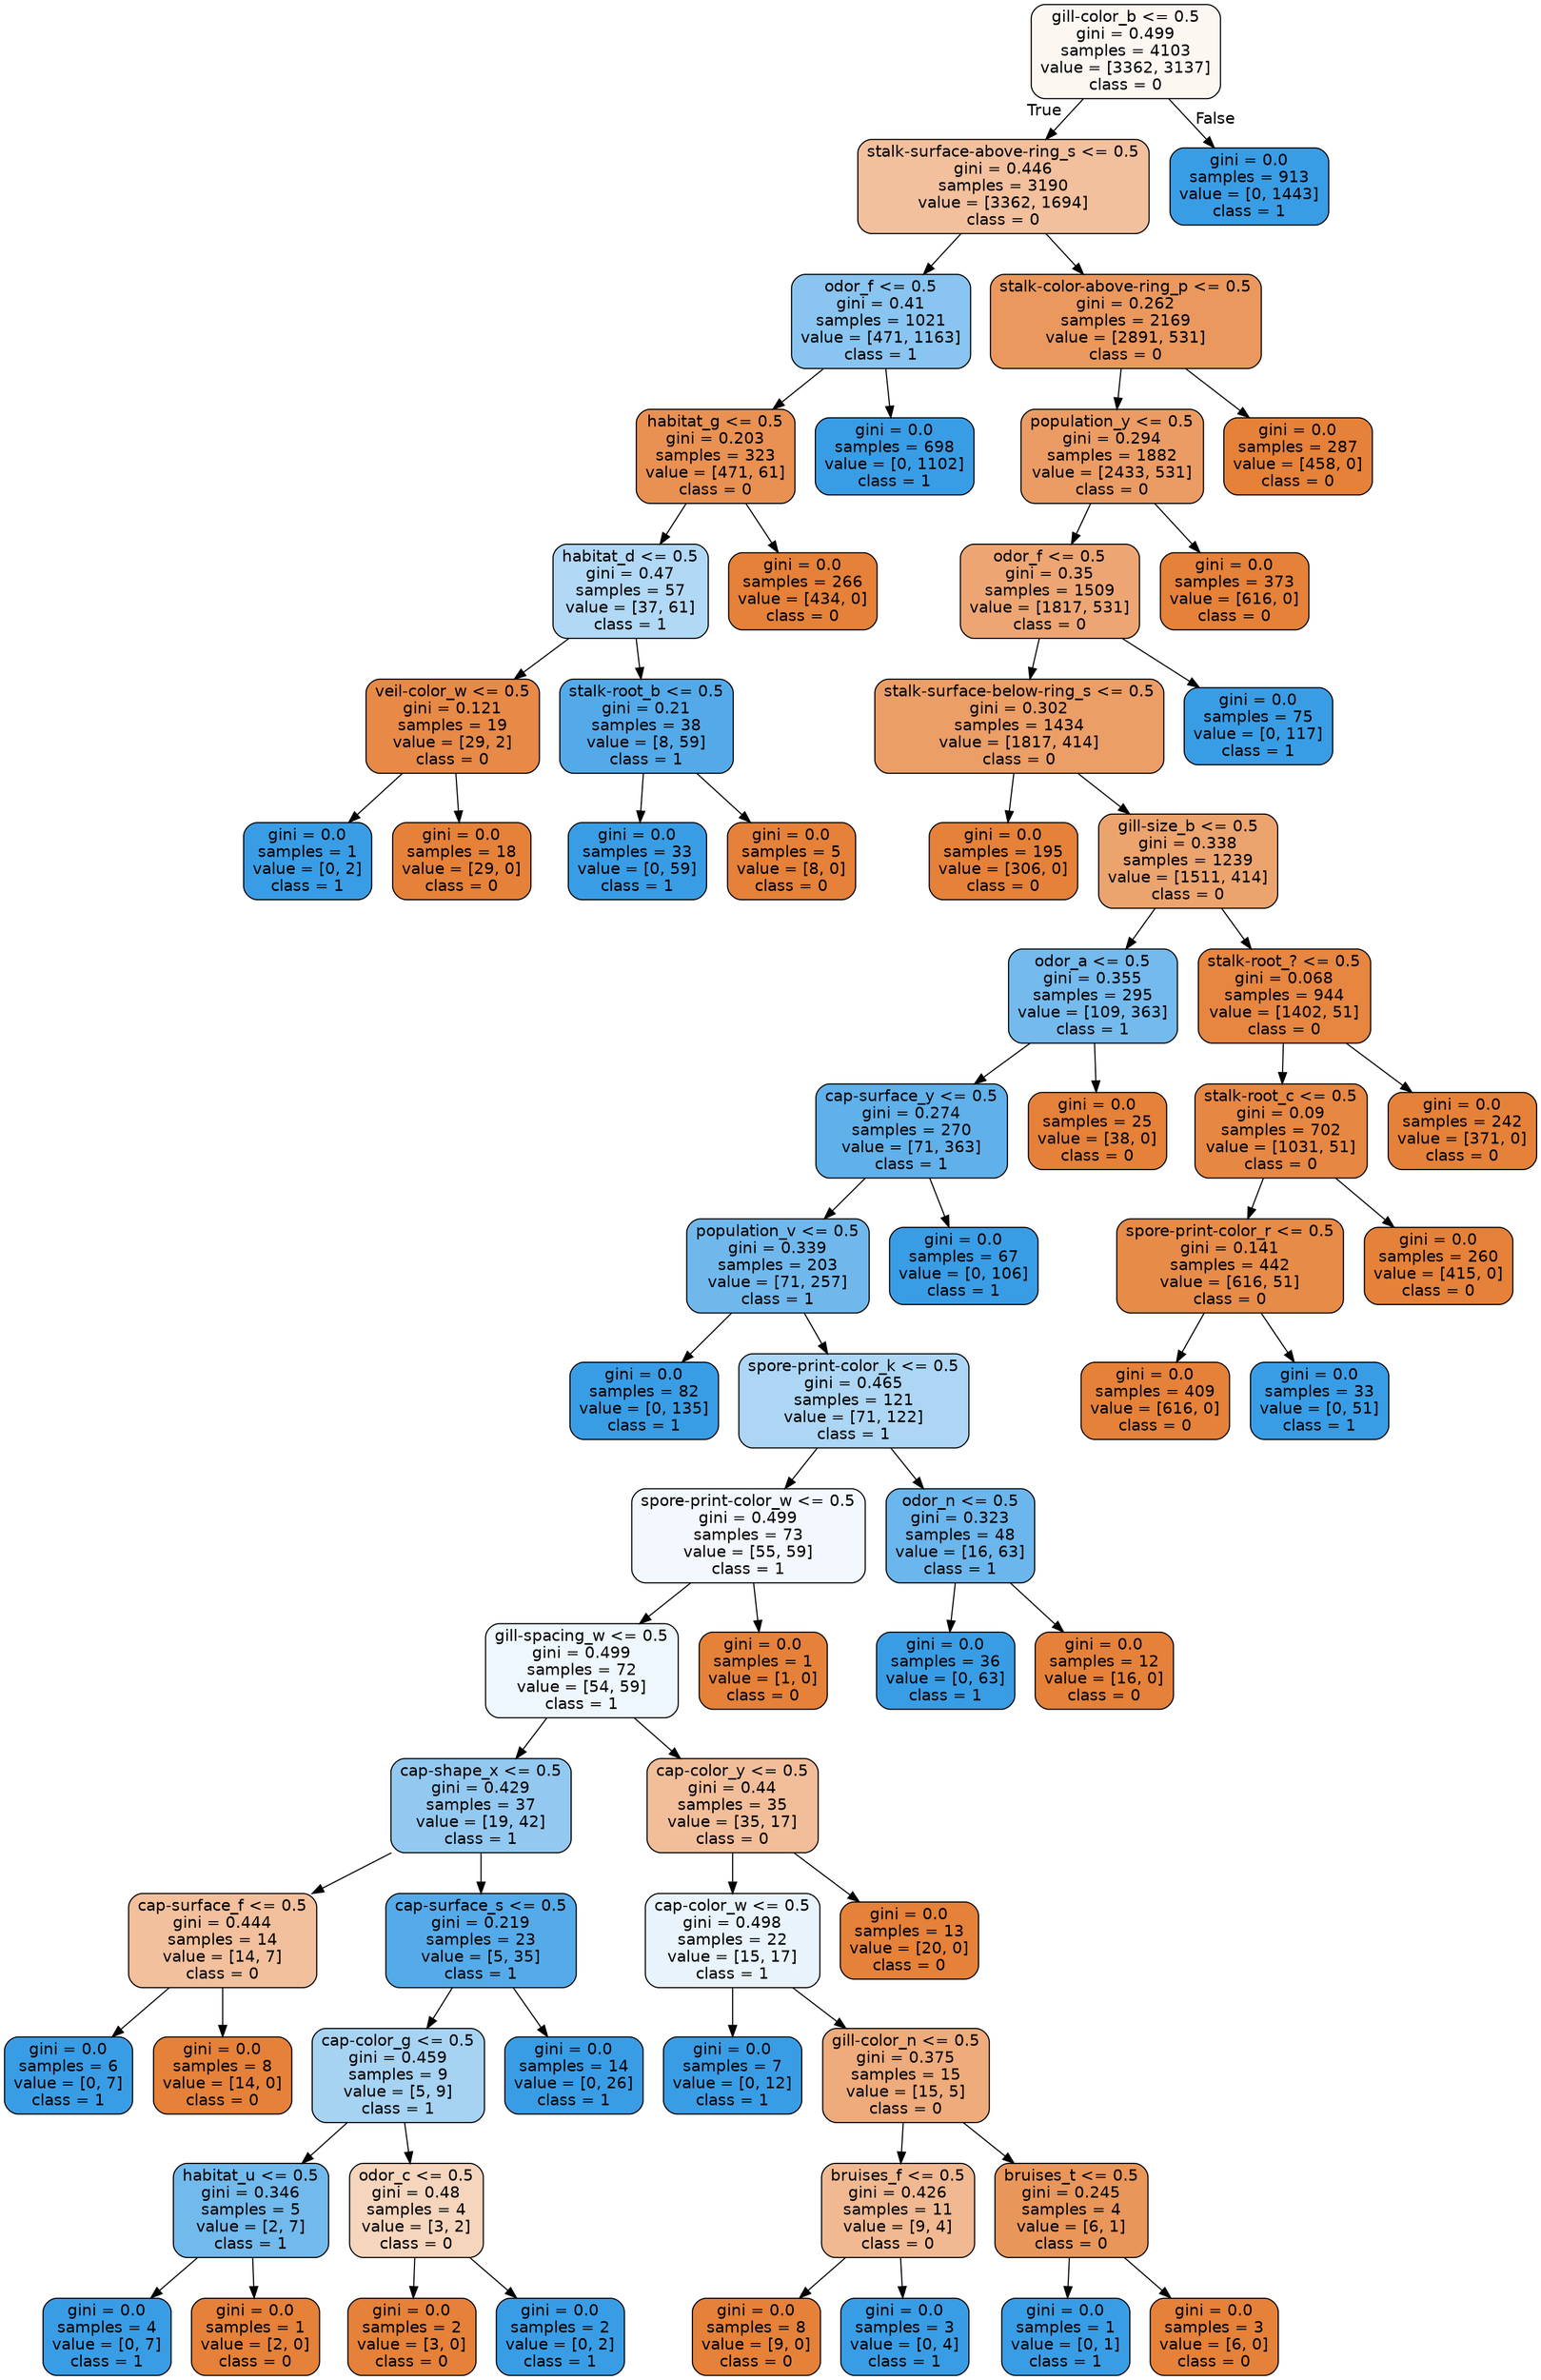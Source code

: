 digraph Tree {
node [shape=box, style="filled, rounded", color="black", fontname="helvetica"] ;
edge [fontname="helvetica"] ;
0 [label="gill-color_b <= 0.5\ngini = 0.499\nsamples = 4103\nvalue = [3362, 3137]\nclass = 0", fillcolor="#fdf7f2"] ;
1 [label="stalk-surface-above-ring_s <= 0.5\ngini = 0.446\nsamples = 3190\nvalue = [3362, 1694]\nclass = 0", fillcolor="#f2c09d"] ;
0 -> 1 [labeldistance=2.5, labelangle=45, headlabel="True"] ;
2 [label="odor_f <= 0.5\ngini = 0.41\nsamples = 1021\nvalue = [471, 1163]\nclass = 1", fillcolor="#89c5f0"] ;
1 -> 2 ;
3 [label="habitat_g <= 0.5\ngini = 0.203\nsamples = 323\nvalue = [471, 61]\nclass = 0", fillcolor="#e89153"] ;
2 -> 3 ;
4 [label="habitat_d <= 0.5\ngini = 0.47\nsamples = 57\nvalue = [37, 61]\nclass = 1", fillcolor="#b1d8f5"] ;
3 -> 4 ;
5 [label="veil-color_w <= 0.5\ngini = 0.121\nsamples = 19\nvalue = [29, 2]\nclass = 0", fillcolor="#e78a47"] ;
4 -> 5 ;
6 [label="gini = 0.0\nsamples = 1\nvalue = [0, 2]\nclass = 1", fillcolor="#399de5"] ;
5 -> 6 ;
7 [label="gini = 0.0\nsamples = 18\nvalue = [29, 0]\nclass = 0", fillcolor="#e58139"] ;
5 -> 7 ;
8 [label="stalk-root_b <= 0.5\ngini = 0.21\nsamples = 38\nvalue = [8, 59]\nclass = 1", fillcolor="#54aae9"] ;
4 -> 8 ;
9 [label="gini = 0.0\nsamples = 33\nvalue = [0, 59]\nclass = 1", fillcolor="#399de5"] ;
8 -> 9 ;
10 [label="gini = 0.0\nsamples = 5\nvalue = [8, 0]\nclass = 0", fillcolor="#e58139"] ;
8 -> 10 ;
11 [label="gini = 0.0\nsamples = 266\nvalue = [434, 0]\nclass = 0", fillcolor="#e58139"] ;
3 -> 11 ;
12 [label="gini = 0.0\nsamples = 698\nvalue = [0, 1102]\nclass = 1", fillcolor="#399de5"] ;
2 -> 12 ;
13 [label="stalk-color-above-ring_p <= 0.5\ngini = 0.262\nsamples = 2169\nvalue = [2891, 531]\nclass = 0", fillcolor="#ea985d"] ;
1 -> 13 ;
14 [label="population_y <= 0.5\ngini = 0.294\nsamples = 1882\nvalue = [2433, 531]\nclass = 0", fillcolor="#eb9c64"] ;
13 -> 14 ;
15 [label="odor_f <= 0.5\ngini = 0.35\nsamples = 1509\nvalue = [1817, 531]\nclass = 0", fillcolor="#eda673"] ;
14 -> 15 ;
16 [label="stalk-surface-below-ring_s <= 0.5\ngini = 0.302\nsamples = 1434\nvalue = [1817, 414]\nclass = 0", fillcolor="#eb9e66"] ;
15 -> 16 ;
17 [label="gini = 0.0\nsamples = 195\nvalue = [306, 0]\nclass = 0", fillcolor="#e58139"] ;
16 -> 17 ;
18 [label="gill-size_b <= 0.5\ngini = 0.338\nsamples = 1239\nvalue = [1511, 414]\nclass = 0", fillcolor="#eca46f"] ;
16 -> 18 ;
19 [label="odor_a <= 0.5\ngini = 0.355\nsamples = 295\nvalue = [109, 363]\nclass = 1", fillcolor="#74baed"] ;
18 -> 19 ;
20 [label="cap-surface_y <= 0.5\ngini = 0.274\nsamples = 270\nvalue = [71, 363]\nclass = 1", fillcolor="#60b0ea"] ;
19 -> 20 ;
21 [label="population_v <= 0.5\ngini = 0.339\nsamples = 203\nvalue = [71, 257]\nclass = 1", fillcolor="#70b8ec"] ;
20 -> 21 ;
22 [label="gini = 0.0\nsamples = 82\nvalue = [0, 135]\nclass = 1", fillcolor="#399de5"] ;
21 -> 22 ;
23 [label="spore-print-color_k <= 0.5\ngini = 0.465\nsamples = 121\nvalue = [71, 122]\nclass = 1", fillcolor="#acd6f4"] ;
21 -> 23 ;
24 [label="spore-print-color_w <= 0.5\ngini = 0.499\nsamples = 73\nvalue = [55, 59]\nclass = 1", fillcolor="#f2f8fd"] ;
23 -> 24 ;
25 [label="gill-spacing_w <= 0.5\ngini = 0.499\nsamples = 72\nvalue = [54, 59]\nclass = 1", fillcolor="#eef7fd"] ;
24 -> 25 ;
26 [label="cap-shape_x <= 0.5\ngini = 0.429\nsamples = 37\nvalue = [19, 42]\nclass = 1", fillcolor="#93c9f1"] ;
25 -> 26 ;
27 [label="cap-surface_f <= 0.5\ngini = 0.444\nsamples = 14\nvalue = [14, 7]\nclass = 0", fillcolor="#f2c09c"] ;
26 -> 27 ;
28 [label="gini = 0.0\nsamples = 6\nvalue = [0, 7]\nclass = 1", fillcolor="#399de5"] ;
27 -> 28 ;
29 [label="gini = 0.0\nsamples = 8\nvalue = [14, 0]\nclass = 0", fillcolor="#e58139"] ;
27 -> 29 ;
30 [label="cap-surface_s <= 0.5\ngini = 0.219\nsamples = 23\nvalue = [5, 35]\nclass = 1", fillcolor="#55abe9"] ;
26 -> 30 ;
31 [label="cap-color_g <= 0.5\ngini = 0.459\nsamples = 9\nvalue = [5, 9]\nclass = 1", fillcolor="#a7d3f3"] ;
30 -> 31 ;
32 [label="habitat_u <= 0.5\ngini = 0.346\nsamples = 5\nvalue = [2, 7]\nclass = 1", fillcolor="#72b9ec"] ;
31 -> 32 ;
33 [label="gini = 0.0\nsamples = 4\nvalue = [0, 7]\nclass = 1", fillcolor="#399de5"] ;
32 -> 33 ;
34 [label="gini = 0.0\nsamples = 1\nvalue = [2, 0]\nclass = 0", fillcolor="#e58139"] ;
32 -> 34 ;
35 [label="odor_c <= 0.5\ngini = 0.48\nsamples = 4\nvalue = [3, 2]\nclass = 0", fillcolor="#f6d5bd"] ;
31 -> 35 ;
36 [label="gini = 0.0\nsamples = 2\nvalue = [3, 0]\nclass = 0", fillcolor="#e58139"] ;
35 -> 36 ;
37 [label="gini = 0.0\nsamples = 2\nvalue = [0, 2]\nclass = 1", fillcolor="#399de5"] ;
35 -> 37 ;
38 [label="gini = 0.0\nsamples = 14\nvalue = [0, 26]\nclass = 1", fillcolor="#399de5"] ;
30 -> 38 ;
39 [label="cap-color_y <= 0.5\ngini = 0.44\nsamples = 35\nvalue = [35, 17]\nclass = 0", fillcolor="#f2be99"] ;
25 -> 39 ;
40 [label="cap-color_w <= 0.5\ngini = 0.498\nsamples = 22\nvalue = [15, 17]\nclass = 1", fillcolor="#e8f3fc"] ;
39 -> 40 ;
41 [label="gini = 0.0\nsamples = 7\nvalue = [0, 12]\nclass = 1", fillcolor="#399de5"] ;
40 -> 41 ;
42 [label="gill-color_n <= 0.5\ngini = 0.375\nsamples = 15\nvalue = [15, 5]\nclass = 0", fillcolor="#eeab7b"] ;
40 -> 42 ;
43 [label="bruises_f <= 0.5\ngini = 0.426\nsamples = 11\nvalue = [9, 4]\nclass = 0", fillcolor="#f1b991"] ;
42 -> 43 ;
44 [label="gini = 0.0\nsamples = 8\nvalue = [9, 0]\nclass = 0", fillcolor="#e58139"] ;
43 -> 44 ;
45 [label="gini = 0.0\nsamples = 3\nvalue = [0, 4]\nclass = 1", fillcolor="#399de5"] ;
43 -> 45 ;
46 [label="bruises_t <= 0.5\ngini = 0.245\nsamples = 4\nvalue = [6, 1]\nclass = 0", fillcolor="#e9965a"] ;
42 -> 46 ;
47 [label="gini = 0.0\nsamples = 1\nvalue = [0, 1]\nclass = 1", fillcolor="#399de5"] ;
46 -> 47 ;
48 [label="gini = 0.0\nsamples = 3\nvalue = [6, 0]\nclass = 0", fillcolor="#e58139"] ;
46 -> 48 ;
49 [label="gini = 0.0\nsamples = 13\nvalue = [20, 0]\nclass = 0", fillcolor="#e58139"] ;
39 -> 49 ;
50 [label="gini = 0.0\nsamples = 1\nvalue = [1, 0]\nclass = 0", fillcolor="#e58139"] ;
24 -> 50 ;
51 [label="odor_n <= 0.5\ngini = 0.323\nsamples = 48\nvalue = [16, 63]\nclass = 1", fillcolor="#6bb6ec"] ;
23 -> 51 ;
52 [label="gini = 0.0\nsamples = 36\nvalue = [0, 63]\nclass = 1", fillcolor="#399de5"] ;
51 -> 52 ;
53 [label="gini = 0.0\nsamples = 12\nvalue = [16, 0]\nclass = 0", fillcolor="#e58139"] ;
51 -> 53 ;
54 [label="gini = 0.0\nsamples = 67\nvalue = [0, 106]\nclass = 1", fillcolor="#399de5"] ;
20 -> 54 ;
55 [label="gini = 0.0\nsamples = 25\nvalue = [38, 0]\nclass = 0", fillcolor="#e58139"] ;
19 -> 55 ;
56 [label="stalk-root_? <= 0.5\ngini = 0.068\nsamples = 944\nvalue = [1402, 51]\nclass = 0", fillcolor="#e68640"] ;
18 -> 56 ;
57 [label="stalk-root_c <= 0.5\ngini = 0.09\nsamples = 702\nvalue = [1031, 51]\nclass = 0", fillcolor="#e68743"] ;
56 -> 57 ;
58 [label="spore-print-color_r <= 0.5\ngini = 0.141\nsamples = 442\nvalue = [616, 51]\nclass = 0", fillcolor="#e78b49"] ;
57 -> 58 ;
59 [label="gini = 0.0\nsamples = 409\nvalue = [616, 0]\nclass = 0", fillcolor="#e58139"] ;
58 -> 59 ;
60 [label="gini = 0.0\nsamples = 33\nvalue = [0, 51]\nclass = 1", fillcolor="#399de5"] ;
58 -> 60 ;
61 [label="gini = 0.0\nsamples = 260\nvalue = [415, 0]\nclass = 0", fillcolor="#e58139"] ;
57 -> 61 ;
62 [label="gini = 0.0\nsamples = 242\nvalue = [371, 0]\nclass = 0", fillcolor="#e58139"] ;
56 -> 62 ;
63 [label="gini = 0.0\nsamples = 75\nvalue = [0, 117]\nclass = 1", fillcolor="#399de5"] ;
15 -> 63 ;
64 [label="gini = 0.0\nsamples = 373\nvalue = [616, 0]\nclass = 0", fillcolor="#e58139"] ;
14 -> 64 ;
65 [label="gini = 0.0\nsamples = 287\nvalue = [458, 0]\nclass = 0", fillcolor="#e58139"] ;
13 -> 65 ;
66 [label="gini = 0.0\nsamples = 913\nvalue = [0, 1443]\nclass = 1", fillcolor="#399de5"] ;
0 -> 66 [labeldistance=2.5, labelangle=-45, headlabel="False"] ;
}